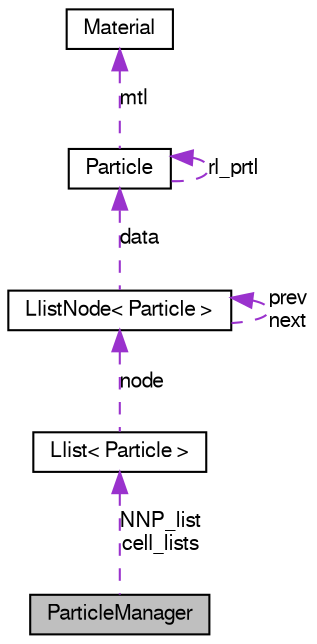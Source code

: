 digraph G
{
  edge [fontname="FreeSans",fontsize="10",labelfontname="FreeSans",labelfontsize="10"];
  node [fontname="FreeSans",fontsize="10",shape=record];
  Node1 [label="ParticleManager",height=0.2,width=0.4,color="black", fillcolor="grey75", style="filled" fontcolor="black"];
  Node2 -> Node1 [dir=back,color="darkorchid3",fontsize="10",style="dashed",label="NNP_list\ncell_lists"];
  Node2 [label="Llist\< Particle \>",height=0.2,width=0.4,color="black", fillcolor="white", style="filled",URL="$classLlist.html"];
  Node3 -> Node2 [dir=back,color="darkorchid3",fontsize="10",style="dashed",label="node"];
  Node3 [label="LlistNode\< Particle \>",height=0.2,width=0.4,color="black", fillcolor="white", style="filled",URL="$classLlistNode.html"];
  Node4 -> Node3 [dir=back,color="darkorchid3",fontsize="10",style="dashed",label="data"];
  Node4 [label="Particle",height=0.2,width=0.4,color="black", fillcolor="white", style="filled",URL="$classParticle.html",tooltip="Particle class."];
  Node5 -> Node4 [dir=back,color="darkorchid3",fontsize="10",style="dashed",label="mtl"];
  Node5 [label="Material",height=0.2,width=0.4,color="black", fillcolor="white", style="filled",URL="$classMaterial.html",tooltip="Material."];
  Node4 -> Node4 [dir=back,color="darkorchid3",fontsize="10",style="dashed",label="rl_prtl"];
  Node3 -> Node3 [dir=back,color="darkorchid3",fontsize="10",style="dashed",label="prev\nnext"];
}
